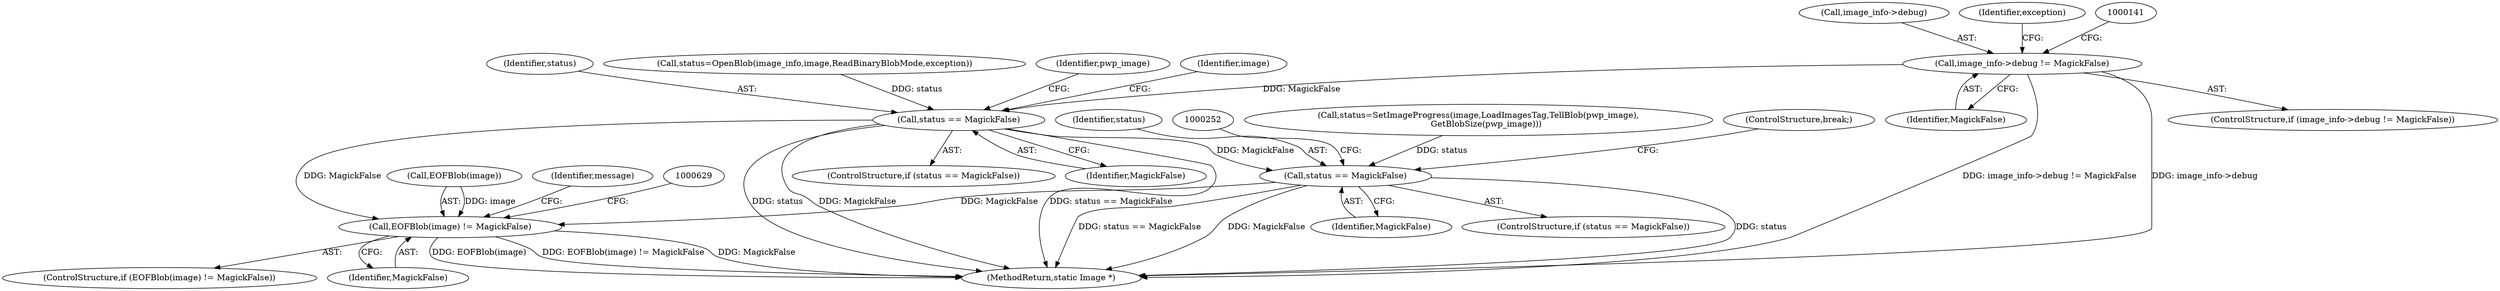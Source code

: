 digraph "0_ImageMagick_6b6bff054d569a77973f2140c0e86366e6168a6c_2@pointer" {
"1000135" [label="(Call,image_info->debug != MagickFalse)"];
"1000174" [label="(Call,status == MagickFalse)"];
"1000573" [label="(Call,status == MagickFalse)"];
"1000602" [label="(Call,EOFBlob(image) != MagickFalse)"];
"1000573" [label="(Call,status == MagickFalse)"];
"1000603" [label="(Call,EOFBlob(image))"];
"1000572" [label="(ControlStructure,if (status == MagickFalse))"];
"1000175" [label="(Identifier,status)"];
"1000139" [label="(Identifier,MagickFalse)"];
"1000563" [label="(Call,status=SetImageProgress(image,LoadImagesTag,TellBlob(pwp_image),\n      GetBlobSize(pwp_image)))"];
"1000609" [label="(Identifier,message)"];
"1000605" [label="(Identifier,MagickFalse)"];
"1000134" [label="(ControlStructure,if (image_info->debug != MagickFalse))"];
"1000576" [label="(ControlStructure,break;)"];
"1000173" [label="(ControlStructure,if (status == MagickFalse))"];
"1000602" [label="(Call,EOFBlob(image) != MagickFalse)"];
"1000574" [label="(Identifier,status)"];
"1000174" [label="(Call,status == MagickFalse)"];
"1000176" [label="(Identifier,MagickFalse)"];
"1000135" [label="(Call,image_info->debug != MagickFalse)"];
"1000166" [label="(Call,status=OpenBlob(image_info,image,ReadBinaryBlobMode,exception))"];
"1000136" [label="(Call,image_info->debug)"];
"1000575" [label="(Identifier,MagickFalse)"];
"1000187" [label="(Identifier,pwp_image)"];
"1000179" [label="(Identifier,image)"];
"1000635" [label="(MethodReturn,static Image *)"];
"1000601" [label="(ControlStructure,if (EOFBlob(image) != MagickFalse))"];
"1000151" [label="(Identifier,exception)"];
"1000135" -> "1000134"  [label="AST: "];
"1000135" -> "1000139"  [label="CFG: "];
"1000136" -> "1000135"  [label="AST: "];
"1000139" -> "1000135"  [label="AST: "];
"1000141" -> "1000135"  [label="CFG: "];
"1000151" -> "1000135"  [label="CFG: "];
"1000135" -> "1000635"  [label="DDG: image_info->debug != MagickFalse"];
"1000135" -> "1000635"  [label="DDG: image_info->debug"];
"1000135" -> "1000174"  [label="DDG: MagickFalse"];
"1000174" -> "1000173"  [label="AST: "];
"1000174" -> "1000176"  [label="CFG: "];
"1000175" -> "1000174"  [label="AST: "];
"1000176" -> "1000174"  [label="AST: "];
"1000179" -> "1000174"  [label="CFG: "];
"1000187" -> "1000174"  [label="CFG: "];
"1000174" -> "1000635"  [label="DDG: MagickFalse"];
"1000174" -> "1000635"  [label="DDG: status == MagickFalse"];
"1000174" -> "1000635"  [label="DDG: status"];
"1000166" -> "1000174"  [label="DDG: status"];
"1000174" -> "1000573"  [label="DDG: MagickFalse"];
"1000174" -> "1000602"  [label="DDG: MagickFalse"];
"1000573" -> "1000572"  [label="AST: "];
"1000573" -> "1000575"  [label="CFG: "];
"1000574" -> "1000573"  [label="AST: "];
"1000575" -> "1000573"  [label="AST: "];
"1000252" -> "1000573"  [label="CFG: "];
"1000576" -> "1000573"  [label="CFG: "];
"1000573" -> "1000635"  [label="DDG: MagickFalse"];
"1000573" -> "1000635"  [label="DDG: status"];
"1000573" -> "1000635"  [label="DDG: status == MagickFalse"];
"1000563" -> "1000573"  [label="DDG: status"];
"1000573" -> "1000602"  [label="DDG: MagickFalse"];
"1000602" -> "1000601"  [label="AST: "];
"1000602" -> "1000605"  [label="CFG: "];
"1000603" -> "1000602"  [label="AST: "];
"1000605" -> "1000602"  [label="AST: "];
"1000609" -> "1000602"  [label="CFG: "];
"1000629" -> "1000602"  [label="CFG: "];
"1000602" -> "1000635"  [label="DDG: EOFBlob(image) != MagickFalse"];
"1000602" -> "1000635"  [label="DDG: MagickFalse"];
"1000602" -> "1000635"  [label="DDG: EOFBlob(image)"];
"1000603" -> "1000602"  [label="DDG: image"];
}
